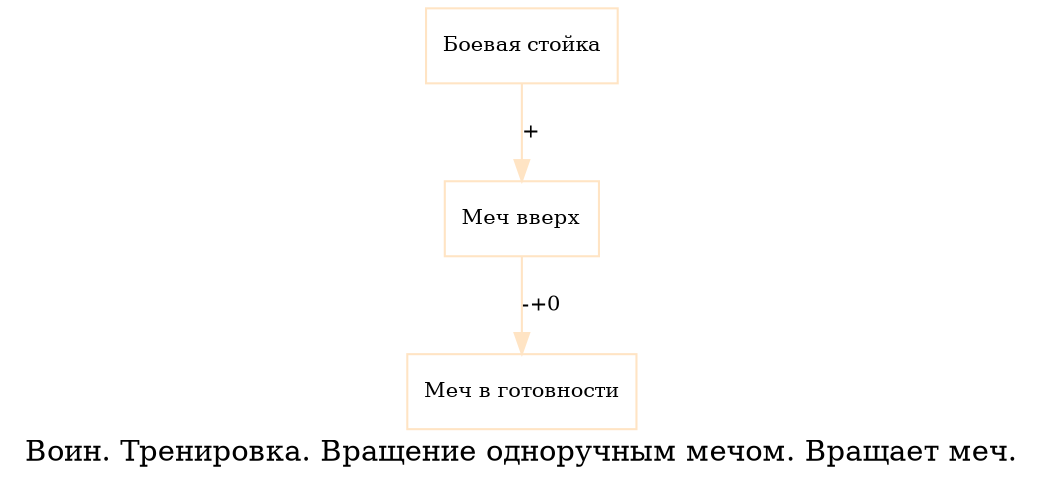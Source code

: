 ﻿// Визуальные образы для действий этой стратегии воина.

// # По аналогии с world/image/visual.
digraph Visual {

label = "Воин. Тренировка. Вращение одноручным мечом. Вращает меч.";


color = "lightgrey";
concentrate = true;
clusterrank = "global";
edge [ fontsize = 10 ];


// # Образы для события частично декларированы в world/image/visual/warrior.
// # Команды для управления образами
//     "+"  След. спрайт накладывается на текущий.
//     "-"  Пред. спрайт удаляется.
//     "n"  Перемещается на номер спрайта 'n' в тек. последовательности.
//   Пример: "-+0" Пред. спрайт удаляется, след. спрайт накладывается на
//   текущий, после - переходим на первый спрайт.
// # Если команда для спрайта не указана, спрайт рисуется на чистом холсте.
// # Спрайты в командах получают номер в порядке их определения. 0 - первый
//   спрайт.
// @todo Позволить задавать номера спрайтов явно.
subgraph clusterSprite {

    node [ shape = "box", color = "bisque", fontsize = 10 ];
    edge [ color = "bisque" ];

    "Боевая стойка" -> "Меч вверх"        [ label = "+" ];
    "Меч вверх"     -> "Меч в готовности" [ label = "-+0" ];

} // subgraph clusterSprite


} // digraph Visual
